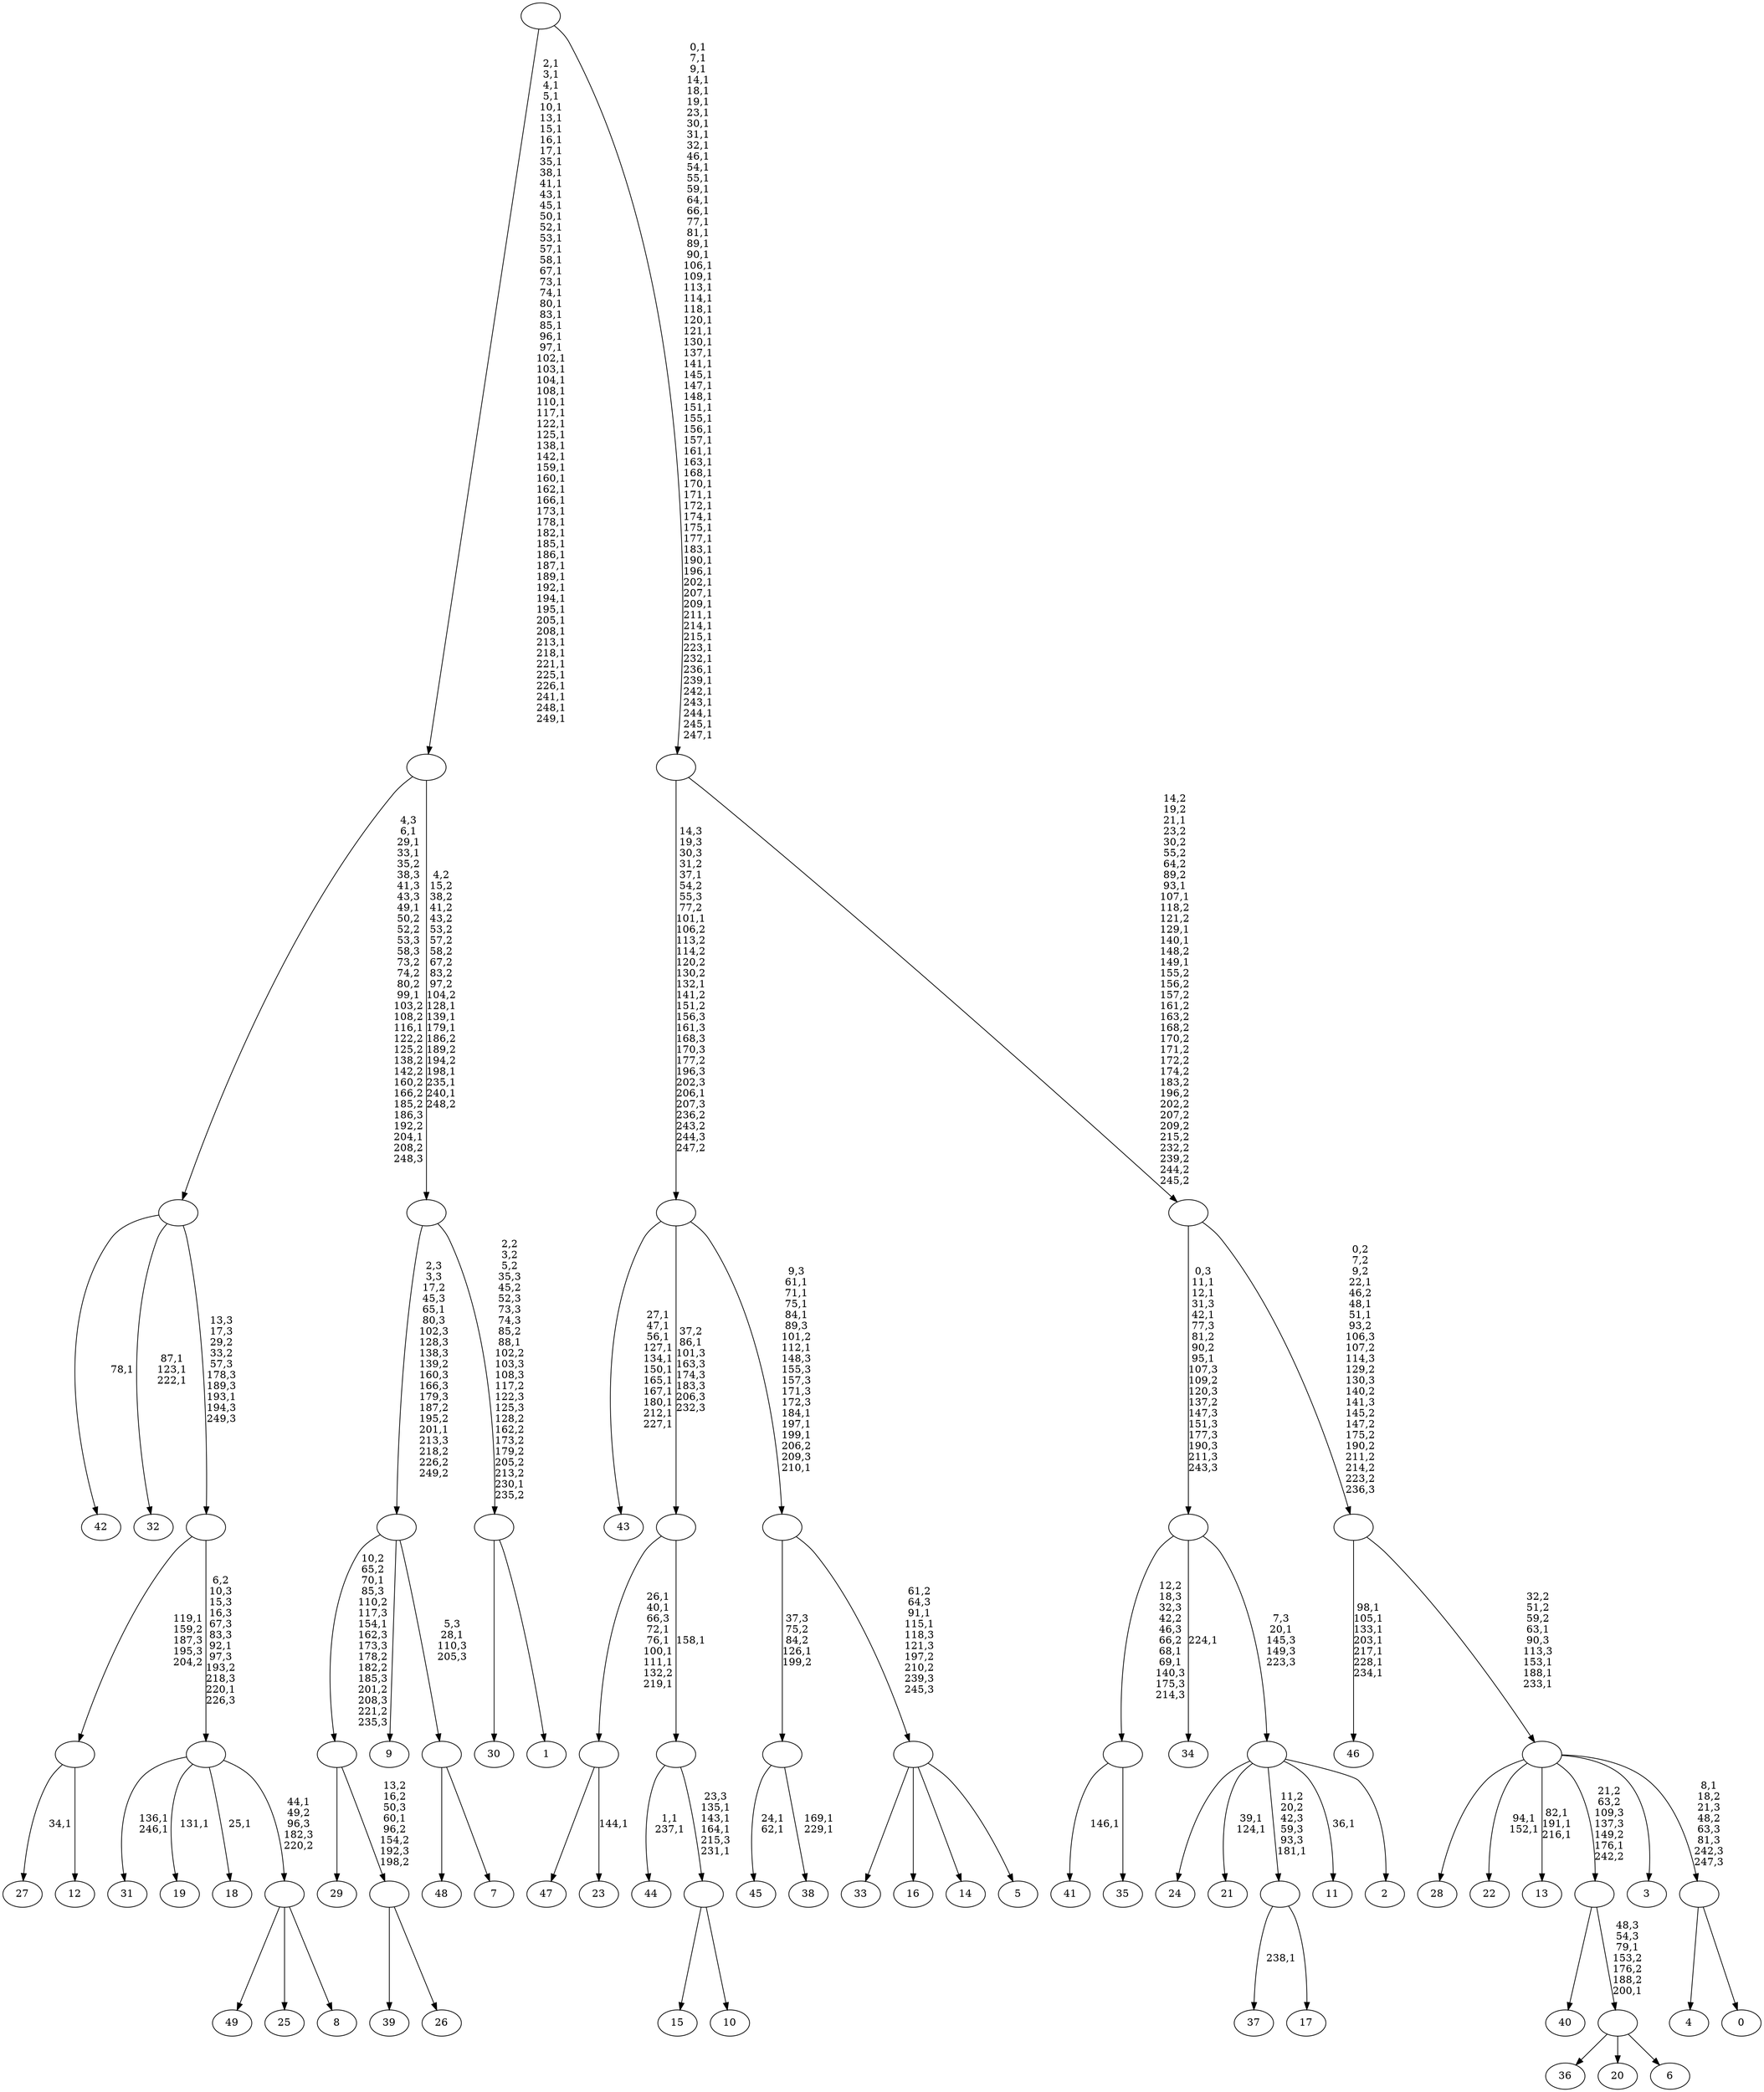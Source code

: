 digraph T {
	300 [label="49"]
	299 [label="48"]
	298 [label="47"]
	297 [label="46"]
	289 [label="45"]
	286 [label="44"]
	283 [label="43"]
	271 [label="42"]
	269 [label="41"]
	267 [label="40"]
	266 [label="39"]
	265 [label="38"]
	262 [label=""]
	261 [label="37"]
	259 [label="36"]
	258 [label="35"]
	257 [label=""]
	255 [label="34"]
	253 [label="33"]
	252 [label="32"]
	248 [label="31"]
	245 [label="30"]
	244 [label="29"]
	243 [label="28"]
	242 [label="27"]
	240 [label="26"]
	239 [label=""]
	238 [label=""]
	236 [label="25"]
	235 [label="24"]
	234 [label="23"]
	232 [label=""]
	225 [label="22"]
	222 [label="21"]
	219 [label="20"]
	218 [label="19"]
	216 [label="18"]
	214 [label="17"]
	213 [label=""]
	212 [label="16"]
	211 [label="15"]
	210 [label="14"]
	209 [label="13"]
	205 [label="12"]
	204 [label=""]
	203 [label="11"]
	201 [label="10"]
	200 [label=""]
	196 [label=""]
	195 [label=""]
	194 [label="9"]
	193 [label="8"]
	192 [label=""]
	191 [label=""]
	189 [label=""]
	188 [label=""]
	181 [label="7"]
	180 [label=""]
	179 [label=""]
	177 [label="6"]
	176 [label=""]
	174 [label=""]
	173 [label="5"]
	172 [label=""]
	170 [label=""]
	161 [label=""]
	157 [label="4"]
	156 [label="3"]
	155 [label="2"]
	154 [label=""]
	153 [label=""]
	149 [label="1"]
	148 [label=""]
	146 [label=""]
	140 [label=""]
	79 [label="0"]
	78 [label=""]
	77 [label=""]
	73 [label=""]
	70 [label=""]
	64 [label=""]
	0 [label=""]
	262 -> 265 [label="169,1\n229,1"]
	262 -> 289 [label="24,1\n62,1"]
	257 -> 269 [label="146,1"]
	257 -> 258 [label=""]
	239 -> 266 [label=""]
	239 -> 240 [label=""]
	238 -> 244 [label=""]
	238 -> 239 [label="13,2\n16,2\n50,3\n60,1\n96,2\n154,2\n192,3\n198,2"]
	232 -> 234 [label="144,1"]
	232 -> 298 [label=""]
	213 -> 261 [label="238,1"]
	213 -> 214 [label=""]
	204 -> 242 [label="34,1"]
	204 -> 205 [label=""]
	200 -> 211 [label=""]
	200 -> 201 [label=""]
	196 -> 200 [label="23,3\n135,1\n143,1\n164,1\n215,3\n231,1"]
	196 -> 286 [label="1,1\n237,1"]
	195 -> 232 [label="26,1\n40,1\n66,3\n72,1\n76,1\n100,1\n111,1\n132,2\n219,1"]
	195 -> 196 [label="158,1"]
	192 -> 300 [label=""]
	192 -> 236 [label=""]
	192 -> 193 [label=""]
	191 -> 216 [label="25,1"]
	191 -> 218 [label="131,1"]
	191 -> 248 [label="136,1\n246,1"]
	191 -> 192 [label="44,1\n49,2\n96,3\n182,3\n220,2"]
	189 -> 191 [label="6,2\n10,3\n15,3\n16,3\n67,3\n83,3\n92,1\n97,3\n193,2\n218,3\n220,1\n226,3"]
	189 -> 204 [label="119,1\n159,2\n187,3\n195,3\n204,2"]
	188 -> 252 [label="87,1\n123,1\n222,1"]
	188 -> 271 [label="78,1"]
	188 -> 189 [label="13,3\n17,3\n29,2\n33,2\n57,3\n178,3\n189,3\n193,1\n194,3\n249,3"]
	180 -> 299 [label=""]
	180 -> 181 [label=""]
	179 -> 238 [label="10,2\n65,2\n70,1\n85,3\n110,2\n117,3\n154,1\n162,3\n173,3\n178,2\n182,2\n185,3\n201,2\n208,3\n221,2\n235,3"]
	179 -> 194 [label=""]
	179 -> 180 [label="5,3\n28,1\n110,3\n205,3"]
	176 -> 259 [label=""]
	176 -> 219 [label=""]
	176 -> 177 [label=""]
	174 -> 176 [label="48,3\n54,3\n79,1\n153,2\n176,2\n188,2\n200,1"]
	174 -> 267 [label=""]
	172 -> 253 [label=""]
	172 -> 212 [label=""]
	172 -> 210 [label=""]
	172 -> 173 [label=""]
	170 -> 172 [label="61,2\n64,3\n91,1\n115,1\n118,3\n121,3\n197,2\n210,2\n239,3\n245,3"]
	170 -> 262 [label="37,3\n75,2\n84,2\n126,1\n199,2"]
	161 -> 170 [label="9,3\n61,1\n71,1\n75,1\n84,1\n89,3\n101,2\n112,1\n148,3\n155,3\n157,3\n171,3\n172,3\n184,1\n197,1\n199,1\n206,2\n209,3\n210,1"]
	161 -> 283 [label="27,1\n47,1\n56,1\n127,1\n134,1\n150,1\n165,1\n167,1\n180,1\n212,1\n227,1"]
	161 -> 195 [label="37,2\n86,1\n101,3\n163,3\n174,3\n183,3\n206,3\n232,3"]
	154 -> 203 [label="36,1"]
	154 -> 222 [label="39,1\n124,1"]
	154 -> 235 [label=""]
	154 -> 213 [label="11,2\n20,2\n42,3\n59,3\n93,3\n181,1"]
	154 -> 155 [label=""]
	153 -> 255 [label="224,1"]
	153 -> 257 [label="12,2\n18,3\n32,3\n42,2\n46,3\n66,2\n68,1\n69,1\n140,3\n175,3\n214,3"]
	153 -> 154 [label="7,3\n20,1\n145,3\n149,3\n223,3"]
	148 -> 245 [label=""]
	148 -> 149 [label=""]
	146 -> 148 [label="2,2\n3,2\n5,2\n35,3\n45,2\n52,3\n73,3\n74,3\n85,2\n88,1\n102,2\n103,3\n108,3\n117,2\n122,3\n125,3\n128,2\n162,2\n173,2\n179,2\n205,2\n213,2\n230,1\n235,2"]
	146 -> 179 [label="2,3\n3,3\n17,2\n45,3\n65,1\n80,3\n102,3\n128,3\n138,3\n139,2\n160,3\n166,3\n179,3\n187,2\n195,2\n201,1\n213,3\n218,2\n226,2\n249,2"]
	140 -> 146 [label="4,2\n15,2\n38,2\n41,2\n43,2\n53,2\n57,2\n58,2\n67,2\n83,2\n97,2\n104,2\n128,1\n139,1\n179,1\n186,2\n189,2\n194,2\n198,1\n235,1\n240,1\n248,2"]
	140 -> 188 [label="4,3\n6,1\n29,1\n33,1\n35,2\n38,3\n41,3\n43,3\n49,1\n50,2\n52,2\n53,3\n58,3\n73,2\n74,2\n80,2\n99,1\n103,2\n108,2\n116,1\n122,2\n125,2\n138,2\n142,2\n160,2\n166,2\n185,2\n186,3\n192,2\n204,1\n208,2\n248,3"]
	78 -> 157 [label=""]
	78 -> 79 [label=""]
	77 -> 209 [label="82,1\n191,1\n216,1"]
	77 -> 225 [label="94,1\n152,1"]
	77 -> 243 [label=""]
	77 -> 174 [label="21,2\n63,2\n109,3\n137,3\n149,2\n176,1\n242,2"]
	77 -> 156 [label=""]
	77 -> 78 [label="8,1\n18,2\n21,3\n48,2\n63,3\n81,3\n242,3\n247,3"]
	73 -> 77 [label="32,2\n51,2\n59,2\n63,1\n90,3\n113,3\n153,1\n188,1\n233,1"]
	73 -> 297 [label="98,1\n105,1\n133,1\n203,1\n217,1\n228,1\n234,1"]
	70 -> 73 [label="0,2\n7,2\n9,2\n22,1\n46,2\n48,1\n51,1\n93,2\n106,3\n107,2\n114,3\n129,2\n130,3\n140,2\n141,3\n145,2\n147,2\n175,2\n190,2\n211,2\n214,2\n223,2\n236,3"]
	70 -> 153 [label="0,3\n11,1\n12,1\n31,3\n42,1\n77,3\n81,2\n90,2\n95,1\n107,3\n109,2\n120,3\n137,2\n147,3\n151,3\n177,3\n190,3\n211,3\n243,3"]
	64 -> 70 [label="14,2\n19,2\n21,1\n23,2\n30,2\n55,2\n64,2\n89,2\n93,1\n107,1\n118,2\n121,2\n129,1\n140,1\n148,2\n149,1\n155,2\n156,2\n157,2\n161,2\n163,2\n168,2\n170,2\n171,2\n172,2\n174,2\n183,2\n196,2\n202,2\n207,2\n209,2\n215,2\n232,2\n239,2\n244,2\n245,2"]
	64 -> 161 [label="14,3\n19,3\n30,3\n31,2\n37,1\n54,2\n55,3\n77,2\n101,1\n106,2\n113,2\n114,2\n120,2\n130,2\n132,1\n141,2\n151,2\n156,3\n161,3\n168,3\n170,3\n177,2\n196,3\n202,3\n206,1\n207,3\n236,2\n243,2\n244,3\n247,2"]
	0 -> 64 [label="0,1\n7,1\n9,1\n14,1\n18,1\n19,1\n23,1\n30,1\n31,1\n32,1\n46,1\n54,1\n55,1\n59,1\n64,1\n66,1\n77,1\n81,1\n89,1\n90,1\n106,1\n109,1\n113,1\n114,1\n118,1\n120,1\n121,1\n130,1\n137,1\n141,1\n145,1\n147,1\n148,1\n151,1\n155,1\n156,1\n157,1\n161,1\n163,1\n168,1\n170,1\n171,1\n172,1\n174,1\n175,1\n177,1\n183,1\n190,1\n196,1\n202,1\n207,1\n209,1\n211,1\n214,1\n215,1\n223,1\n232,1\n236,1\n239,1\n242,1\n243,1\n244,1\n245,1\n247,1"]
	0 -> 140 [label="2,1\n3,1\n4,1\n5,1\n10,1\n13,1\n15,1\n16,1\n17,1\n35,1\n38,1\n41,1\n43,1\n45,1\n50,1\n52,1\n53,1\n57,1\n58,1\n67,1\n73,1\n74,1\n80,1\n83,1\n85,1\n96,1\n97,1\n102,1\n103,1\n104,1\n108,1\n110,1\n117,1\n122,1\n125,1\n138,1\n142,1\n159,1\n160,1\n162,1\n166,1\n173,1\n178,1\n182,1\n185,1\n186,1\n187,1\n189,1\n192,1\n194,1\n195,1\n205,1\n208,1\n213,1\n218,1\n221,1\n225,1\n226,1\n241,1\n248,1\n249,1"]
}
